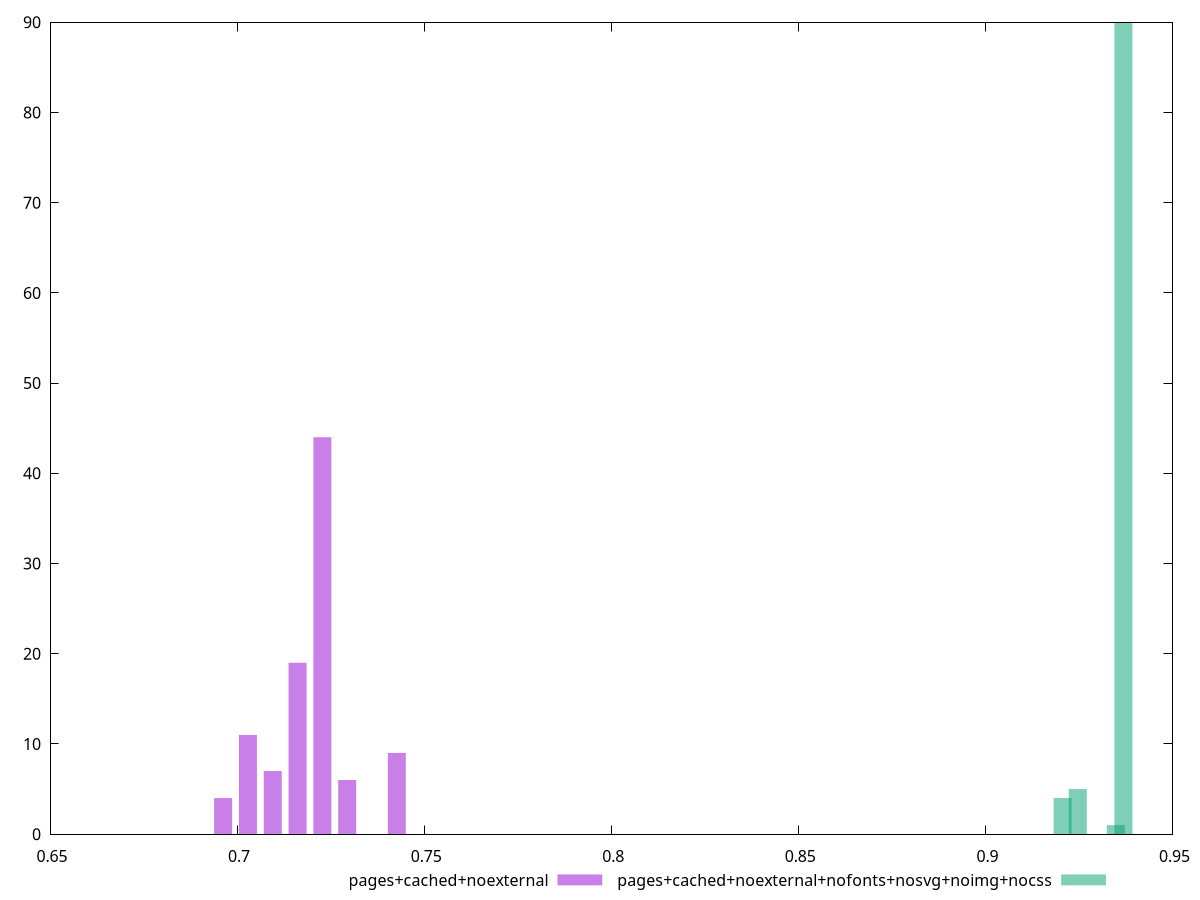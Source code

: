 $_pagesCachedNoexternal <<EOF
0.6962703101152183 4
0.7227948933577029 44
0.7095326017364606 7
0.729426039168324 6
0.7161637475470818 19
0.7426883307895662 9
0.7029014559258395 11
EOF
$_pagesCachedNoexternalNofontsNosvgNoimgNocss <<EOF
0.9368883931151191 90
0.9246946179335773 5
0.9348560972515287 1
0.9206300262063968 4
EOF
set key outside below
set terminal pngcairo
set output "report_00004_2020-11-02T20-21-41.718Z/performance_score/performance_score_pages+cached+noexternal_pages+cached+noexternal+nofonts+nosvg+noimg+nocss+hist.png"
set boxwidth 0.004812361659998015
set style fill transparent solid 0.5 noborder
set yrange [0:90]
plot $_pagesCachedNoexternal title "pages+cached+noexternal" with boxes ,$_pagesCachedNoexternalNofontsNosvgNoimgNocss title "pages+cached+noexternal+nofonts+nosvg+noimg+nocss" with boxes ,